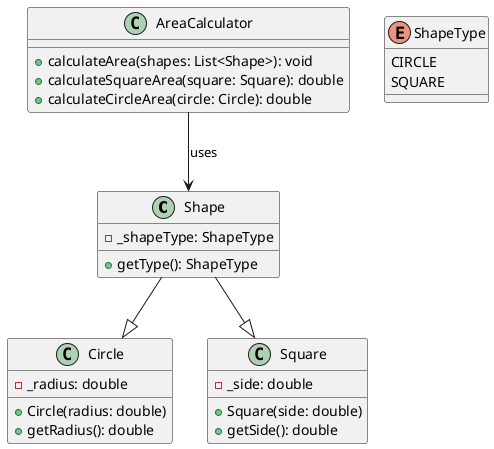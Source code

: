 @startuml AreaCalculator

class Shape {
  - _shapeType: ShapeType
  + getType(): ShapeType
}

class Circle {
  - _radius: double
  + Circle(radius: double)
  + getRadius(): double
}

class Square {
  - _side: double
  + Square(side: double)
  + getSide(): double
}

class AreaCalculator {
  + calculateArea(shapes: List<Shape>): void
  + calculateSquareArea(square: Square): double
  + calculateCircleArea(circle: Circle): double
}

enum ShapeType {
  CIRCLE
  SQUARE
}

Shape --|> Circle
Shape --|> Square
AreaCalculator --> Shape : uses

@enduml
